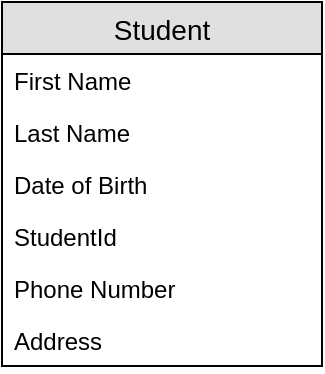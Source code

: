 <mxfile version="12.3.3" type="github" pages="1"><diagram id="z0v_o7JT59xxkkep_hNg" name="Page-1"><mxGraphModel dx="942" dy="614" grid="1" gridSize="10" guides="1" tooltips="1" connect="1" arrows="1" fold="1" page="1" pageScale="1" pageWidth="850" pageHeight="1100" math="0" shadow="0"><root><mxCell id="0"/><mxCell id="1" parent="0"/><mxCell id="HHsc6VagmftOlkiBJ-a6-1" value="Student" style="swimlane;fontStyle=0;childLayout=stackLayout;horizontal=1;startSize=26;fillColor=#e0e0e0;horizontalStack=0;resizeParent=1;resizeParentMax=0;resizeLast=0;collapsible=1;marginBottom=0;swimlaneFillColor=#ffffff;align=center;fontSize=14;" vertex="1" parent="1"><mxGeometry x="20" y="20" width="160" height="182" as="geometry"/></mxCell><mxCell id="HHsc6VagmftOlkiBJ-a6-5" value="First Name" style="text;strokeColor=none;fillColor=none;spacingLeft=4;spacingRight=4;overflow=hidden;rotatable=0;points=[[0,0.5],[1,0.5]];portConstraint=eastwest;fontSize=12;" vertex="1" parent="HHsc6VagmftOlkiBJ-a6-1"><mxGeometry y="26" width="160" height="26" as="geometry"/></mxCell><mxCell id="HHsc6VagmftOlkiBJ-a6-3" value="Last Name" style="text;strokeColor=none;fillColor=none;spacingLeft=4;spacingRight=4;overflow=hidden;rotatable=0;points=[[0,0.5],[1,0.5]];portConstraint=eastwest;fontSize=12;" vertex="1" parent="HHsc6VagmftOlkiBJ-a6-1"><mxGeometry y="52" width="160" height="26" as="geometry"/></mxCell><mxCell id="HHsc6VagmftOlkiBJ-a6-6" value="Date of Birth" style="text;strokeColor=none;fillColor=none;spacingLeft=4;spacingRight=4;overflow=hidden;rotatable=0;points=[[0,0.5],[1,0.5]];portConstraint=eastwest;fontSize=12;" vertex="1" parent="HHsc6VagmftOlkiBJ-a6-1"><mxGeometry y="78" width="160" height="26" as="geometry"/></mxCell><mxCell id="HHsc6VagmftOlkiBJ-a6-7" value="StudentId" style="text;strokeColor=none;fillColor=none;spacingLeft=4;spacingRight=4;overflow=hidden;rotatable=0;points=[[0,0.5],[1,0.5]];portConstraint=eastwest;fontSize=12;" vertex="1" parent="HHsc6VagmftOlkiBJ-a6-1"><mxGeometry y="104" width="160" height="26" as="geometry"/></mxCell><mxCell id="HHsc6VagmftOlkiBJ-a6-4" value="Phone Number" style="text;strokeColor=none;fillColor=none;spacingLeft=4;spacingRight=4;overflow=hidden;rotatable=0;points=[[0,0.5],[1,0.5]];portConstraint=eastwest;fontSize=12;" vertex="1" parent="HHsc6VagmftOlkiBJ-a6-1"><mxGeometry y="130" width="160" height="26" as="geometry"/></mxCell><mxCell id="HHsc6VagmftOlkiBJ-a6-9" value="Address" style="text;strokeColor=none;fillColor=none;spacingLeft=4;spacingRight=4;overflow=hidden;rotatable=0;points=[[0,0.5],[1,0.5]];portConstraint=eastwest;fontSize=12;" vertex="1" parent="HHsc6VagmftOlkiBJ-a6-1"><mxGeometry y="156" width="160" height="26" as="geometry"/></mxCell></root></mxGraphModel></diagram></mxfile>